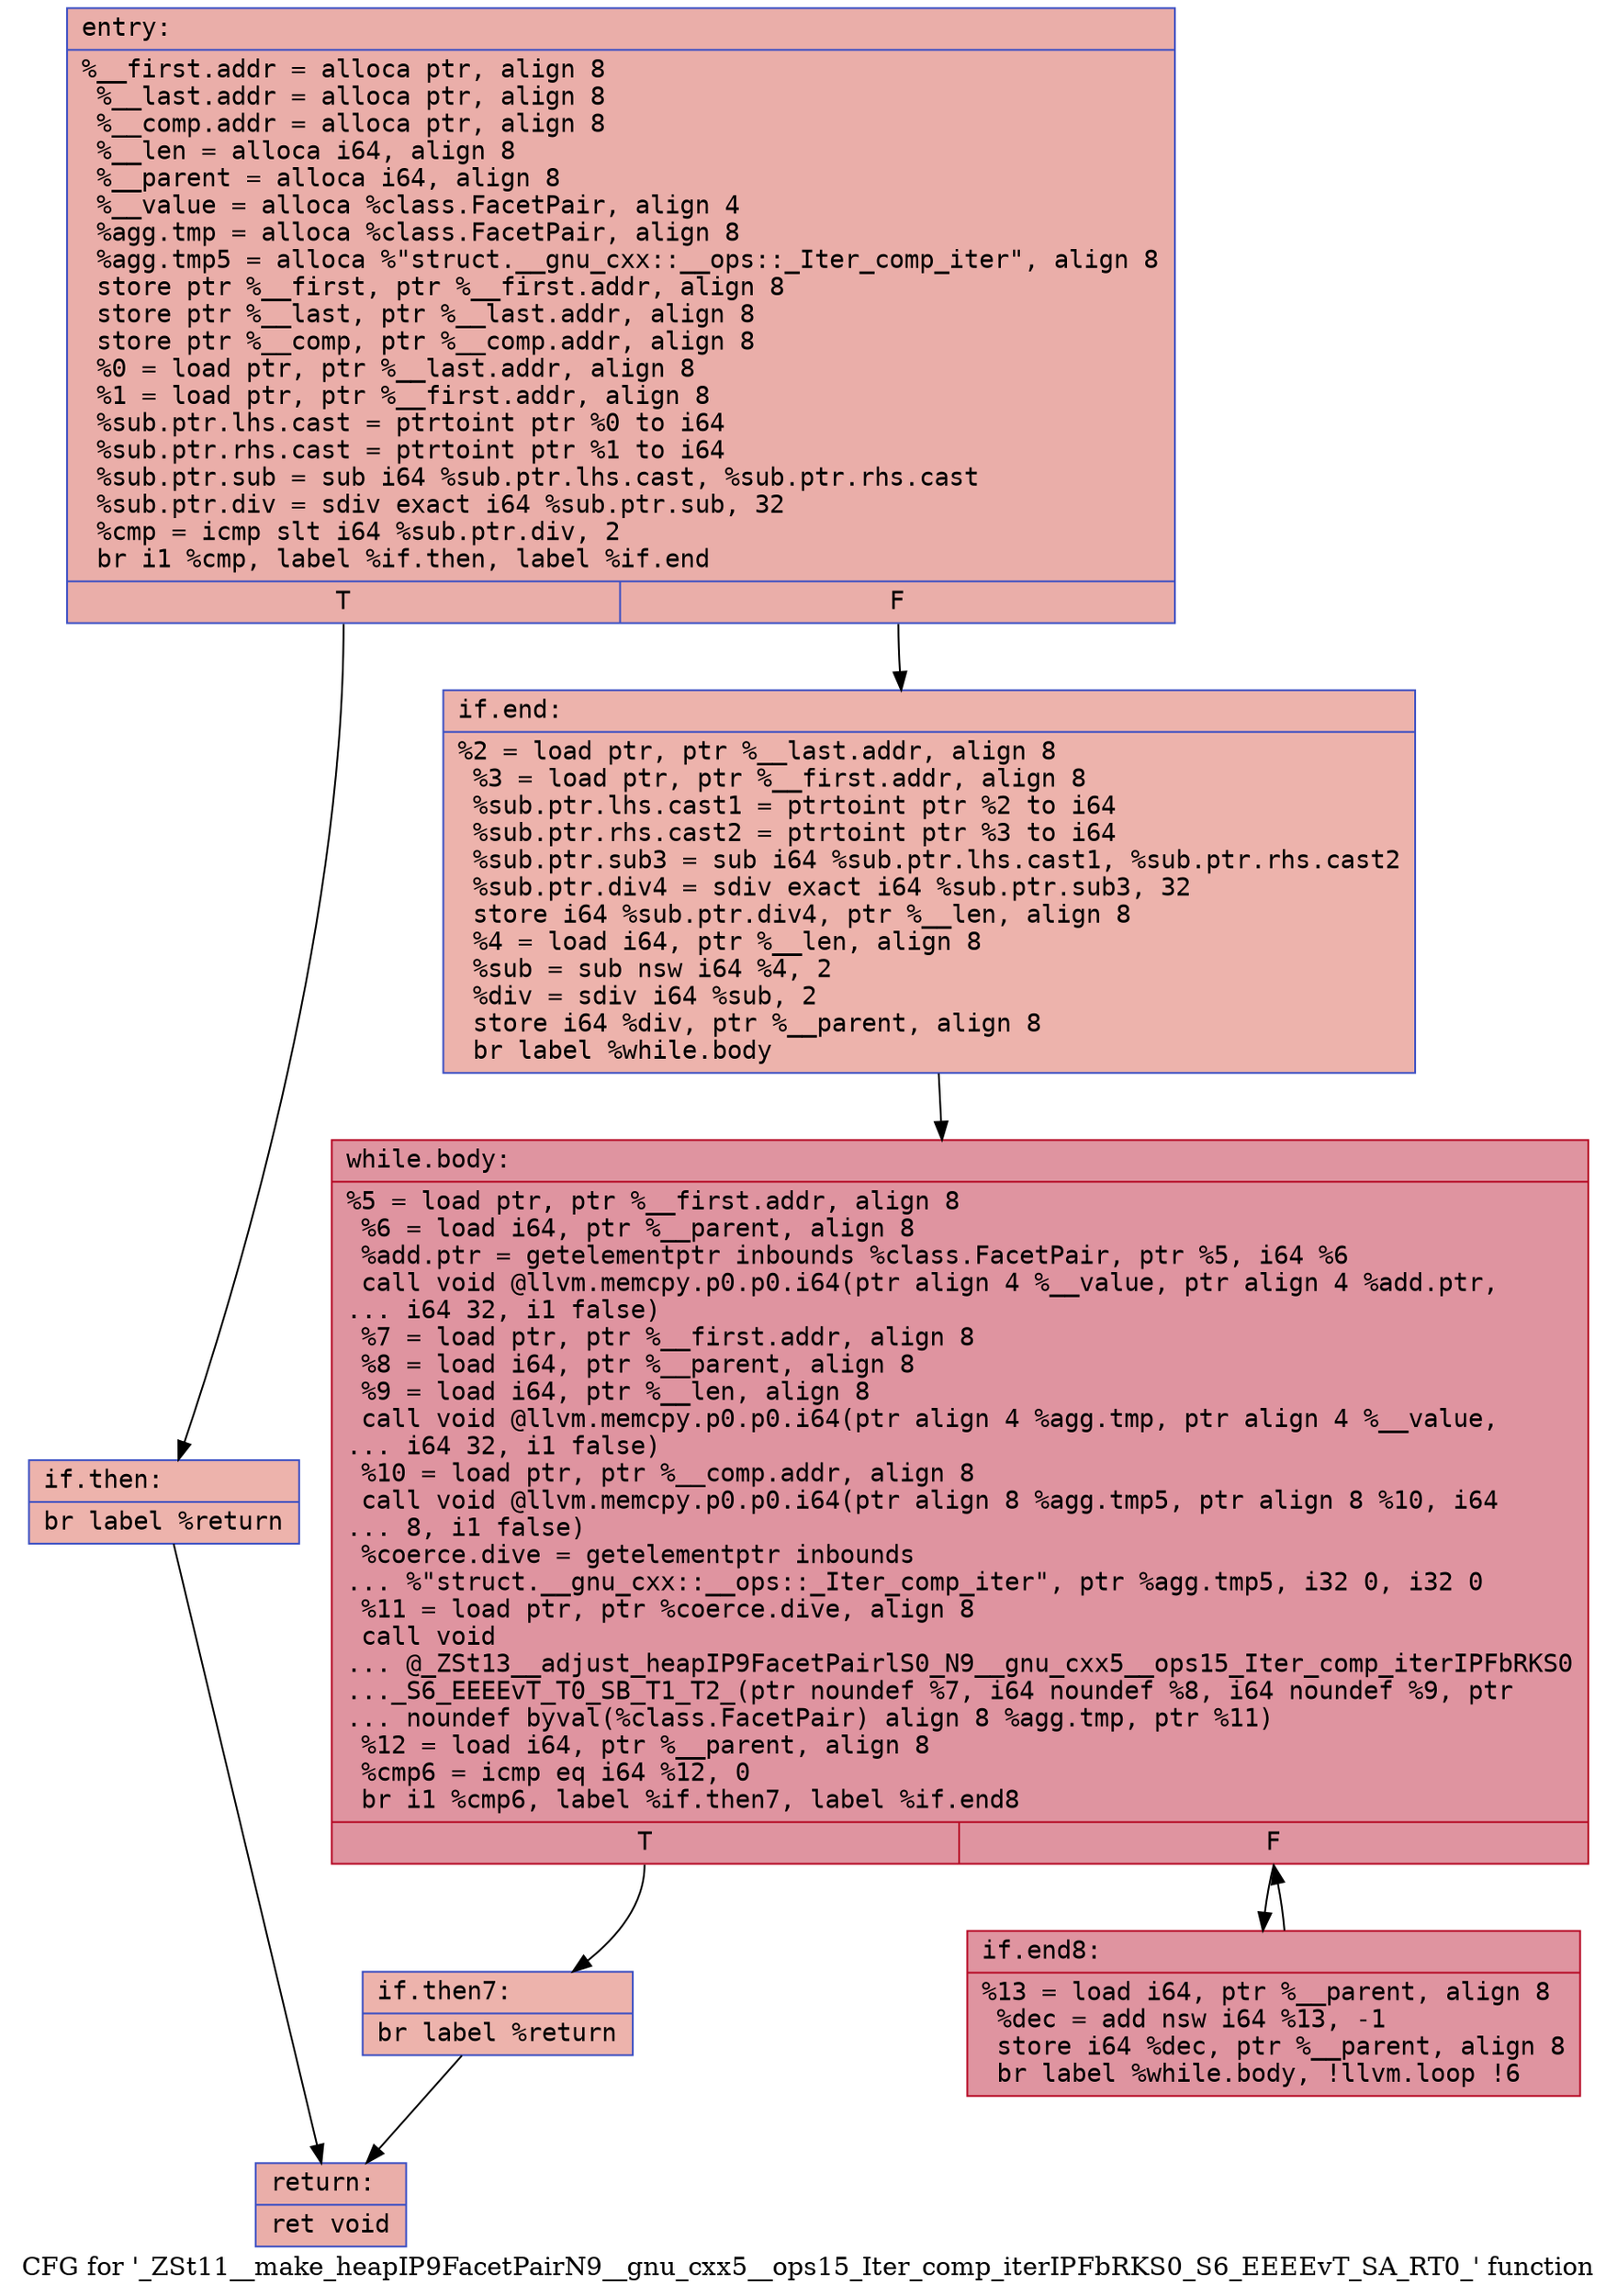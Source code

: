 digraph "CFG for '_ZSt11__make_heapIP9FacetPairN9__gnu_cxx5__ops15_Iter_comp_iterIPFbRKS0_S6_EEEEvT_SA_RT0_' function" {
	label="CFG for '_ZSt11__make_heapIP9FacetPairN9__gnu_cxx5__ops15_Iter_comp_iterIPFbRKS0_S6_EEEEvT_SA_RT0_' function";

	Node0x5606e00fa1a0 [shape=record,color="#3d50c3ff", style=filled, fillcolor="#d0473d70" fontname="Courier",label="{entry:\l|  %__first.addr = alloca ptr, align 8\l  %__last.addr = alloca ptr, align 8\l  %__comp.addr = alloca ptr, align 8\l  %__len = alloca i64, align 8\l  %__parent = alloca i64, align 8\l  %__value = alloca %class.FacetPair, align 4\l  %agg.tmp = alloca %class.FacetPair, align 8\l  %agg.tmp5 = alloca %\"struct.__gnu_cxx::__ops::_Iter_comp_iter\", align 8\l  store ptr %__first, ptr %__first.addr, align 8\l  store ptr %__last, ptr %__last.addr, align 8\l  store ptr %__comp, ptr %__comp.addr, align 8\l  %0 = load ptr, ptr %__last.addr, align 8\l  %1 = load ptr, ptr %__first.addr, align 8\l  %sub.ptr.lhs.cast = ptrtoint ptr %0 to i64\l  %sub.ptr.rhs.cast = ptrtoint ptr %1 to i64\l  %sub.ptr.sub = sub i64 %sub.ptr.lhs.cast, %sub.ptr.rhs.cast\l  %sub.ptr.div = sdiv exact i64 %sub.ptr.sub, 32\l  %cmp = icmp slt i64 %sub.ptr.div, 2\l  br i1 %cmp, label %if.then, label %if.end\l|{<s0>T|<s1>F}}"];
	Node0x5606e00fa1a0:s0 -> Node0x5606e00fadd0[tooltip="entry -> if.then\nProbability 50.00%" ];
	Node0x5606e00fa1a0:s1 -> Node0x5606e00fae40[tooltip="entry -> if.end\nProbability 50.00%" ];
	Node0x5606e00fadd0 [shape=record,color="#3d50c3ff", style=filled, fillcolor="#d6524470" fontname="Courier",label="{if.then:\l|  br label %return\l}"];
	Node0x5606e00fadd0 -> Node0x5606e00faf60[tooltip="if.then -> return\nProbability 100.00%" ];
	Node0x5606e00fae40 [shape=record,color="#3d50c3ff", style=filled, fillcolor="#d6524470" fontname="Courier",label="{if.end:\l|  %2 = load ptr, ptr %__last.addr, align 8\l  %3 = load ptr, ptr %__first.addr, align 8\l  %sub.ptr.lhs.cast1 = ptrtoint ptr %2 to i64\l  %sub.ptr.rhs.cast2 = ptrtoint ptr %3 to i64\l  %sub.ptr.sub3 = sub i64 %sub.ptr.lhs.cast1, %sub.ptr.rhs.cast2\l  %sub.ptr.div4 = sdiv exact i64 %sub.ptr.sub3, 32\l  store i64 %sub.ptr.div4, ptr %__len, align 8\l  %4 = load i64, ptr %__len, align 8\l  %sub = sub nsw i64 %4, 2\l  %div = sdiv i64 %sub, 2\l  store i64 %div, ptr %__parent, align 8\l  br label %while.body\l}"];
	Node0x5606e00fae40 -> Node0x5606e00fab20[tooltip="if.end -> while.body\nProbability 100.00%" ];
	Node0x5606e00fab20 [shape=record,color="#b70d28ff", style=filled, fillcolor="#b70d2870" fontname="Courier",label="{while.body:\l|  %5 = load ptr, ptr %__first.addr, align 8\l  %6 = load i64, ptr %__parent, align 8\l  %add.ptr = getelementptr inbounds %class.FacetPair, ptr %5, i64 %6\l  call void @llvm.memcpy.p0.p0.i64(ptr align 4 %__value, ptr align 4 %add.ptr,\l... i64 32, i1 false)\l  %7 = load ptr, ptr %__first.addr, align 8\l  %8 = load i64, ptr %__parent, align 8\l  %9 = load i64, ptr %__len, align 8\l  call void @llvm.memcpy.p0.p0.i64(ptr align 4 %agg.tmp, ptr align 4 %__value,\l... i64 32, i1 false)\l  %10 = load ptr, ptr %__comp.addr, align 8\l  call void @llvm.memcpy.p0.p0.i64(ptr align 8 %agg.tmp5, ptr align 8 %10, i64\l... 8, i1 false)\l  %coerce.dive = getelementptr inbounds\l... %\"struct.__gnu_cxx::__ops::_Iter_comp_iter\", ptr %agg.tmp5, i32 0, i32 0\l  %11 = load ptr, ptr %coerce.dive, align 8\l  call void\l... @_ZSt13__adjust_heapIP9FacetPairlS0_N9__gnu_cxx5__ops15_Iter_comp_iterIPFbRKS0\l..._S6_EEEEvT_T0_SB_T1_T2_(ptr noundef %7, i64 noundef %8, i64 noundef %9, ptr\l... noundef byval(%class.FacetPair) align 8 %agg.tmp, ptr %11)\l  %12 = load i64, ptr %__parent, align 8\l  %cmp6 = icmp eq i64 %12, 0\l  br i1 %cmp6, label %if.then7, label %if.end8\l|{<s0>T|<s1>F}}"];
	Node0x5606e00fab20:s0 -> Node0x5606e00fc660[tooltip="while.body -> if.then7\nProbability 3.12%" ];
	Node0x5606e00fab20:s1 -> Node0x5606e00fc6b0[tooltip="while.body -> if.end8\nProbability 96.88%" ];
	Node0x5606e00fc660 [shape=record,color="#3d50c3ff", style=filled, fillcolor="#d6524470" fontname="Courier",label="{if.then7:\l|  br label %return\l}"];
	Node0x5606e00fc660 -> Node0x5606e00faf60[tooltip="if.then7 -> return\nProbability 100.00%" ];
	Node0x5606e00fc6b0 [shape=record,color="#b70d28ff", style=filled, fillcolor="#b70d2870" fontname="Courier",label="{if.end8:\l|  %13 = load i64, ptr %__parent, align 8\l  %dec = add nsw i64 %13, -1\l  store i64 %dec, ptr %__parent, align 8\l  br label %while.body, !llvm.loop !6\l}"];
	Node0x5606e00fc6b0 -> Node0x5606e00fab20[tooltip="if.end8 -> while.body\nProbability 100.00%" ];
	Node0x5606e00faf60 [shape=record,color="#3d50c3ff", style=filled, fillcolor="#d0473d70" fontname="Courier",label="{return:\l|  ret void\l}"];
}
